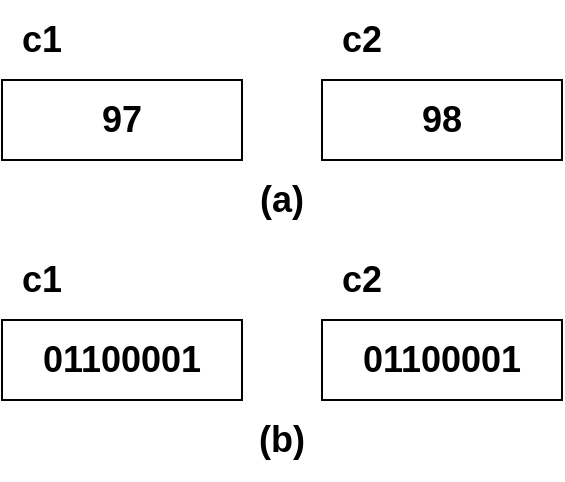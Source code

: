 <mxfile version="14.5.1" type="device"><diagram id="wzxpHEn8Nsj92sueJpN2" name="第 1 页"><mxGraphModel dx="1346" dy="852" grid="1" gridSize="10" guides="1" tooltips="1" connect="1" arrows="1" fold="1" page="1" pageScale="1" pageWidth="827" pageHeight="1169" math="0" shadow="0"><root><mxCell id="0"/><mxCell id="1" parent="0"/><mxCell id="n6Ad780-cGhy_Sml0NIH-1" value="&lt;font style=&quot;font-size: 18px&quot;&gt;&lt;b&gt;97&lt;/b&gt;&lt;/font&gt;" style="rounded=0;whiteSpace=wrap;html=1;" vertex="1" parent="1"><mxGeometry x="40" y="80" width="120" height="40" as="geometry"/></mxCell><mxCell id="n6Ad780-cGhy_Sml0NIH-3" value="&lt;font style=&quot;font-size: 18px&quot;&gt;&lt;b&gt;01100001&lt;/b&gt;&lt;/font&gt;" style="rounded=0;whiteSpace=wrap;html=1;" vertex="1" parent="1"><mxGeometry x="40" y="200" width="120" height="40" as="geometry"/></mxCell><mxCell id="n6Ad780-cGhy_Sml0NIH-4" value="&lt;font style=&quot;font-size: 18px&quot;&gt;&lt;b&gt;01100001&lt;/b&gt;&lt;/font&gt;" style="rounded=0;whiteSpace=wrap;html=1;" vertex="1" parent="1"><mxGeometry x="200" y="200" width="120" height="40" as="geometry"/></mxCell><mxCell id="n6Ad780-cGhy_Sml0NIH-5" value="&lt;font style=&quot;font-size: 18px&quot;&gt;&lt;b&gt;98&lt;/b&gt;&lt;/font&gt;" style="rounded=0;whiteSpace=wrap;html=1;" vertex="1" parent="1"><mxGeometry x="200" y="80" width="120" height="40" as="geometry"/></mxCell><mxCell id="n6Ad780-cGhy_Sml0NIH-6" value="&lt;font style=&quot;font-size: 18px&quot;&gt;&lt;b&gt;(a)&lt;/b&gt;&lt;/font&gt;" style="text;html=1;strokeColor=none;fillColor=none;align=center;verticalAlign=middle;whiteSpace=wrap;rounded=0;" vertex="1" parent="1"><mxGeometry x="160" y="120" width="40" height="40" as="geometry"/></mxCell><mxCell id="n6Ad780-cGhy_Sml0NIH-7" value="&lt;font style=&quot;font-size: 18px&quot;&gt;&lt;b&gt;(b)&lt;/b&gt;&lt;/font&gt;" style="text;html=1;strokeColor=none;fillColor=none;align=center;verticalAlign=middle;whiteSpace=wrap;rounded=0;" vertex="1" parent="1"><mxGeometry x="160" y="240" width="40" height="40" as="geometry"/></mxCell><mxCell id="n6Ad780-cGhy_Sml0NIH-8" value="&lt;font style=&quot;font-size: 18px&quot;&gt;&lt;b&gt;c1&lt;/b&gt;&lt;/font&gt;" style="text;html=1;strokeColor=none;fillColor=none;align=center;verticalAlign=middle;whiteSpace=wrap;rounded=0;" vertex="1" parent="1"><mxGeometry x="40" y="40" width="40" height="40" as="geometry"/></mxCell><mxCell id="n6Ad780-cGhy_Sml0NIH-9" value="&lt;font style=&quot;font-size: 18px&quot;&gt;&lt;b&gt;c2&lt;/b&gt;&lt;/font&gt;" style="text;html=1;strokeColor=none;fillColor=none;align=center;verticalAlign=middle;whiteSpace=wrap;rounded=0;" vertex="1" parent="1"><mxGeometry x="200" y="40" width="40" height="40" as="geometry"/></mxCell><mxCell id="n6Ad780-cGhy_Sml0NIH-10" value="&lt;font style=&quot;font-size: 18px&quot;&gt;&lt;b&gt;c2&lt;/b&gt;&lt;/font&gt;" style="text;html=1;strokeColor=none;fillColor=none;align=center;verticalAlign=middle;whiteSpace=wrap;rounded=0;" vertex="1" parent="1"><mxGeometry x="200" y="160" width="40" height="40" as="geometry"/></mxCell><mxCell id="n6Ad780-cGhy_Sml0NIH-11" value="&lt;font style=&quot;font-size: 18px&quot;&gt;&lt;b&gt;c1&lt;/b&gt;&lt;/font&gt;" style="text;html=1;strokeColor=none;fillColor=none;align=center;verticalAlign=middle;whiteSpace=wrap;rounded=0;" vertex="1" parent="1"><mxGeometry x="40" y="160" width="40" height="40" as="geometry"/></mxCell></root></mxGraphModel></diagram></mxfile>